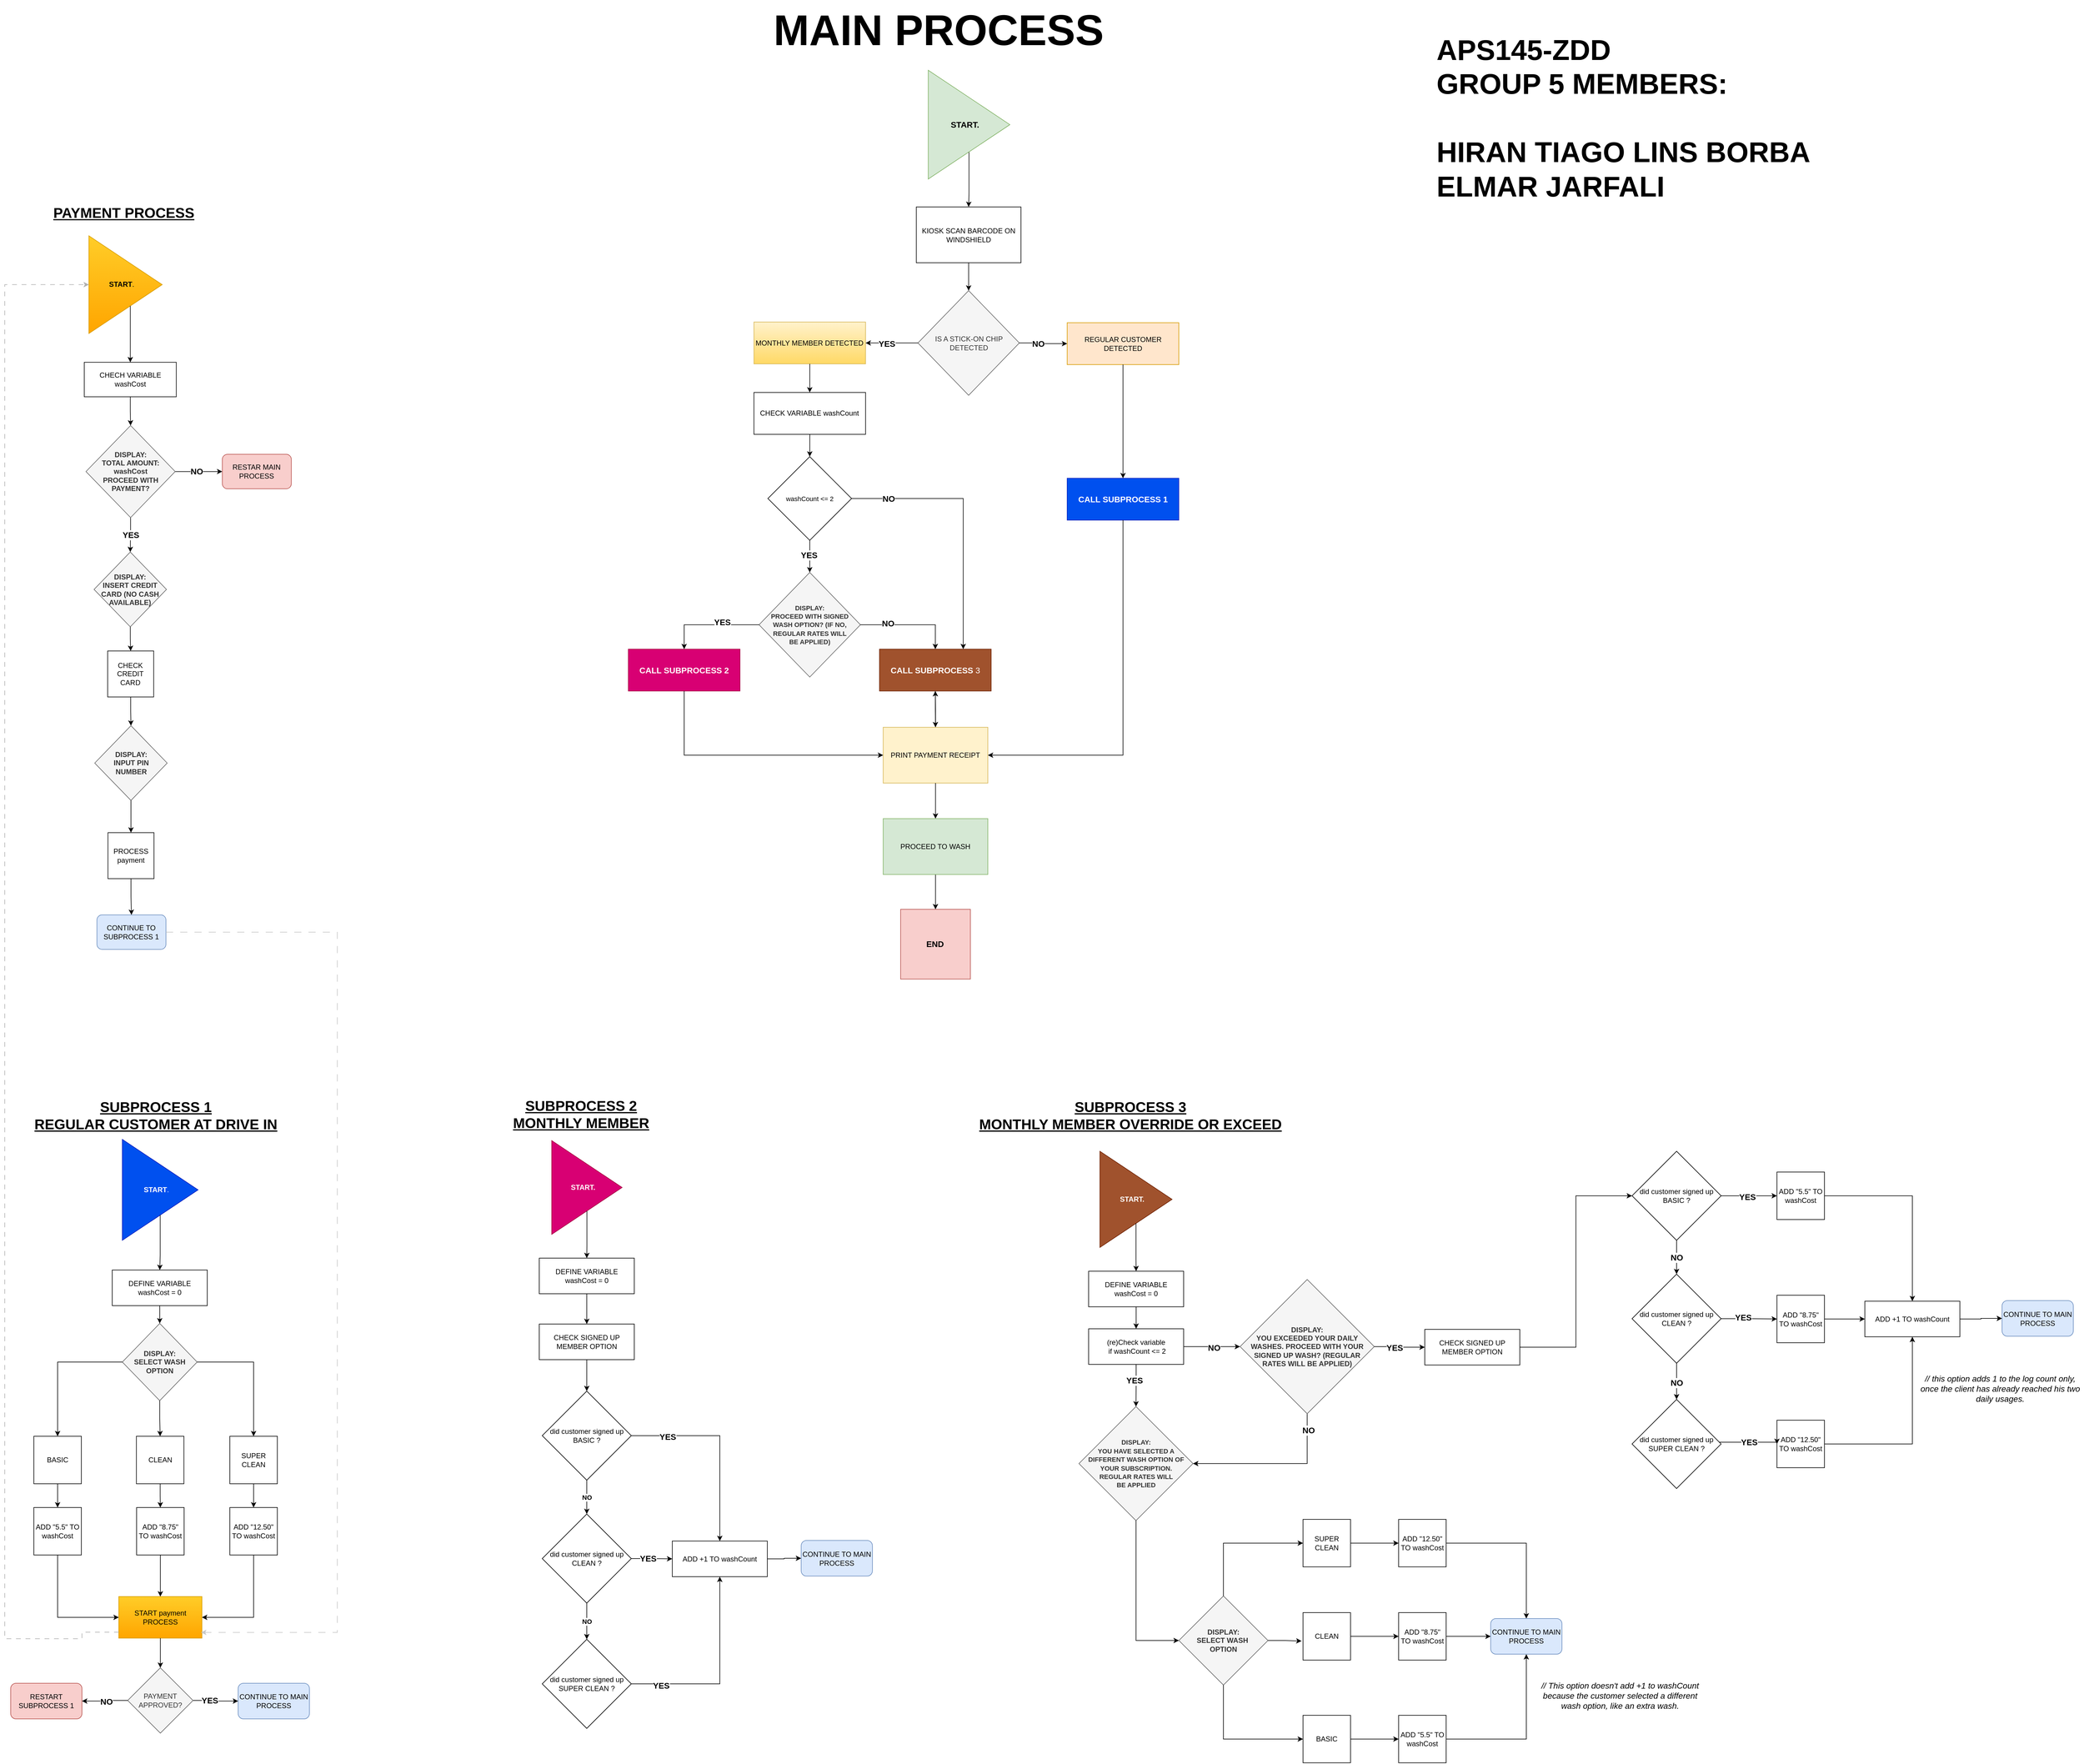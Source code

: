 <mxfile version="21.6.1" type="device">
  <diagram name="Page-1" id="LTXqz4FGeU3r2YCFCqyM">
    <mxGraphModel dx="1122" dy="722" grid="1" gridSize="10" guides="1" tooltips="1" connect="1" arrows="1" fold="1" page="1" pageScale="1" pageWidth="1200" pageHeight="1500" math="0" shadow="0">
      <root>
        <mxCell id="0" />
        <mxCell id="1" parent="0" />
        <mxCell id="xVHsqw0I0k0_TadlD1PF-124" value="" style="group" parent="1" vertex="1" connectable="0">
          <mxGeometry x="50" y="1900" width="503" height="1030" as="geometry" />
        </mxCell>
        <mxCell id="xVHsqw0I0k0_TadlD1PF-43" value="&lt;b&gt;START&lt;/b&gt;.&amp;nbsp; &amp;nbsp;&amp;nbsp;" style="triangle;whiteSpace=wrap;html=1;fillColor=#0050ef;strokeColor=#001DBC;fontColor=#ffffff;" parent="xVHsqw0I0k0_TadlD1PF-124" vertex="1">
          <mxGeometry x="188" y="30" width="127.5" height="170" as="geometry" />
        </mxCell>
        <mxCell id="xVHsqw0I0k0_TadlD1PF-45" value="DEFINE VARIABLE washCost = 0" style="rounded=0;whiteSpace=wrap;html=1;" parent="xVHsqw0I0k0_TadlD1PF-124" vertex="1">
          <mxGeometry x="171" y="250" width="160" height="60" as="geometry" />
        </mxCell>
        <mxCell id="xVHsqw0I0k0_TadlD1PF-123" style="edgeStyle=orthogonalEdgeStyle;rounded=0;orthogonalLoop=1;jettySize=auto;html=1;entryX=0.5;entryY=0;entryDx=0;entryDy=0;" parent="xVHsqw0I0k0_TadlD1PF-124" source="xVHsqw0I0k0_TadlD1PF-43" target="xVHsqw0I0k0_TadlD1PF-45" edge="1">
          <mxGeometry relative="1" as="geometry" />
        </mxCell>
        <mxCell id="xVHsqw0I0k0_TadlD1PF-47" value="&lt;b&gt;DISPLAY:&lt;br&gt;SELECT WASH &lt;br&gt;OPTION&lt;/b&gt;" style="rhombus;whiteSpace=wrap;html=1;fillColor=#f5f5f5;fontColor=#333333;strokeColor=#666666;" parent="xVHsqw0I0k0_TadlD1PF-124" vertex="1">
          <mxGeometry x="188" y="340" width="125.94" height="130" as="geometry" />
        </mxCell>
        <mxCell id="xVHsqw0I0k0_TadlD1PF-63" style="edgeStyle=orthogonalEdgeStyle;rounded=0;orthogonalLoop=1;jettySize=auto;html=1;entryX=0.5;entryY=0;entryDx=0;entryDy=0;" parent="xVHsqw0I0k0_TadlD1PF-124" source="xVHsqw0I0k0_TadlD1PF-45" target="xVHsqw0I0k0_TadlD1PF-47" edge="1">
          <mxGeometry relative="1" as="geometry" />
        </mxCell>
        <mxCell id="xVHsqw0I0k0_TadlD1PF-49" value="BASIC" style="whiteSpace=wrap;html=1;aspect=fixed;" parent="xVHsqw0I0k0_TadlD1PF-124" vertex="1">
          <mxGeometry x="39" y="530" width="80" height="80" as="geometry" />
        </mxCell>
        <mxCell id="xVHsqw0I0k0_TadlD1PF-58" style="edgeStyle=orthogonalEdgeStyle;rounded=0;orthogonalLoop=1;jettySize=auto;html=1;" parent="xVHsqw0I0k0_TadlD1PF-124" source="xVHsqw0I0k0_TadlD1PF-47" target="xVHsqw0I0k0_TadlD1PF-49" edge="1">
          <mxGeometry relative="1" as="geometry" />
        </mxCell>
        <mxCell id="xVHsqw0I0k0_TadlD1PF-50" value="CLEAN" style="whiteSpace=wrap;html=1;aspect=fixed;" parent="xVHsqw0I0k0_TadlD1PF-124" vertex="1">
          <mxGeometry x="211.65" y="530" width="80" height="80" as="geometry" />
        </mxCell>
        <mxCell id="xVHsqw0I0k0_TadlD1PF-59" style="edgeStyle=orthogonalEdgeStyle;rounded=0;orthogonalLoop=1;jettySize=auto;html=1;entryX=0.5;entryY=0;entryDx=0;entryDy=0;" parent="xVHsqw0I0k0_TadlD1PF-124" source="xVHsqw0I0k0_TadlD1PF-47" target="xVHsqw0I0k0_TadlD1PF-50" edge="1">
          <mxGeometry relative="1" as="geometry" />
        </mxCell>
        <mxCell id="xVHsqw0I0k0_TadlD1PF-51" value="SUPER CLEAN" style="whiteSpace=wrap;html=1;aspect=fixed;" parent="xVHsqw0I0k0_TadlD1PF-124" vertex="1">
          <mxGeometry x="369" y="530" width="80" height="80" as="geometry" />
        </mxCell>
        <mxCell id="xVHsqw0I0k0_TadlD1PF-60" style="edgeStyle=orthogonalEdgeStyle;rounded=0;orthogonalLoop=1;jettySize=auto;html=1;" parent="xVHsqw0I0k0_TadlD1PF-124" source="xVHsqw0I0k0_TadlD1PF-47" target="xVHsqw0I0k0_TadlD1PF-51" edge="1">
          <mxGeometry relative="1" as="geometry" />
        </mxCell>
        <mxCell id="xVHsqw0I0k0_TadlD1PF-52" value="ADD &quot;5.5&quot; TO washCost" style="whiteSpace=wrap;html=1;aspect=fixed;" parent="xVHsqw0I0k0_TadlD1PF-124" vertex="1">
          <mxGeometry x="39" y="650" width="80" height="80" as="geometry" />
        </mxCell>
        <mxCell id="xVHsqw0I0k0_TadlD1PF-56" style="edgeStyle=orthogonalEdgeStyle;rounded=0;orthogonalLoop=1;jettySize=auto;html=1;entryX=0.5;entryY=0;entryDx=0;entryDy=0;" parent="xVHsqw0I0k0_TadlD1PF-124" source="xVHsqw0I0k0_TadlD1PF-49" target="xVHsqw0I0k0_TadlD1PF-52" edge="1">
          <mxGeometry relative="1" as="geometry" />
        </mxCell>
        <mxCell id="xVHsqw0I0k0_TadlD1PF-53" value="ADD &quot;8.75&quot; TO washCost" style="whiteSpace=wrap;html=1;aspect=fixed;" parent="xVHsqw0I0k0_TadlD1PF-124" vertex="1">
          <mxGeometry x="212" y="650" width="80" height="80" as="geometry" />
        </mxCell>
        <mxCell id="xVHsqw0I0k0_TadlD1PF-55" style="edgeStyle=orthogonalEdgeStyle;rounded=0;orthogonalLoop=1;jettySize=auto;html=1;entryX=0.5;entryY=0;entryDx=0;entryDy=0;" parent="xVHsqw0I0k0_TadlD1PF-124" source="xVHsqw0I0k0_TadlD1PF-50" target="xVHsqw0I0k0_TadlD1PF-53" edge="1">
          <mxGeometry relative="1" as="geometry" />
        </mxCell>
        <mxCell id="xVHsqw0I0k0_TadlD1PF-54" value="ADD &quot;12.50&quot; TO washCost" style="whiteSpace=wrap;html=1;aspect=fixed;" parent="xVHsqw0I0k0_TadlD1PF-124" vertex="1">
          <mxGeometry x="369" y="650" width="80" height="80" as="geometry" />
        </mxCell>
        <mxCell id="xVHsqw0I0k0_TadlD1PF-57" style="edgeStyle=orthogonalEdgeStyle;rounded=0;orthogonalLoop=1;jettySize=auto;html=1;entryX=0.5;entryY=0;entryDx=0;entryDy=0;" parent="xVHsqw0I0k0_TadlD1PF-124" source="xVHsqw0I0k0_TadlD1PF-51" target="xVHsqw0I0k0_TadlD1PF-54" edge="1">
          <mxGeometry relative="1" as="geometry" />
        </mxCell>
        <mxCell id="xVHsqw0I0k0_TadlD1PF-64" value="START payment PROCESS" style="rounded=0;whiteSpace=wrap;html=1;fillColor=#ffcd28;strokeColor=#d79b00;gradientColor=#ffa500;" parent="xVHsqw0I0k0_TadlD1PF-124" vertex="1">
          <mxGeometry x="182" y="800" width="140" height="70" as="geometry" />
        </mxCell>
        <mxCell id="xVHsqw0I0k0_TadlD1PF-68" style="edgeStyle=orthogonalEdgeStyle;rounded=0;orthogonalLoop=1;jettySize=auto;html=1;entryX=0;entryY=0.5;entryDx=0;entryDy=0;" parent="xVHsqw0I0k0_TadlD1PF-124" source="xVHsqw0I0k0_TadlD1PF-52" target="xVHsqw0I0k0_TadlD1PF-64" edge="1">
          <mxGeometry relative="1" as="geometry">
            <Array as="points">
              <mxPoint x="79" y="835" />
            </Array>
          </mxGeometry>
        </mxCell>
        <mxCell id="xVHsqw0I0k0_TadlD1PF-69" style="edgeStyle=orthogonalEdgeStyle;rounded=0;orthogonalLoop=1;jettySize=auto;html=1;" parent="xVHsqw0I0k0_TadlD1PF-124" source="xVHsqw0I0k0_TadlD1PF-53" target="xVHsqw0I0k0_TadlD1PF-64" edge="1">
          <mxGeometry relative="1" as="geometry" />
        </mxCell>
        <mxCell id="xVHsqw0I0k0_TadlD1PF-70" style="edgeStyle=orthogonalEdgeStyle;rounded=0;orthogonalLoop=1;jettySize=auto;html=1;entryX=1;entryY=0.5;entryDx=0;entryDy=0;" parent="xVHsqw0I0k0_TadlD1PF-124" source="xVHsqw0I0k0_TadlD1PF-54" target="xVHsqw0I0k0_TadlD1PF-64" edge="1">
          <mxGeometry relative="1" as="geometry">
            <Array as="points">
              <mxPoint x="409" y="835" />
            </Array>
          </mxGeometry>
        </mxCell>
        <mxCell id="xVHsqw0I0k0_TadlD1PF-74" value="&lt;b&gt;&lt;font style=&quot;font-size: 24px;&quot;&gt;&lt;u&gt;&lt;font style=&quot;&quot;&gt;S&lt;/font&gt;&lt;font style=&quot;&quot;&gt;UBPROCESS 1&lt;br&gt;REGULAR CUSTOMER AT DRIVE IN&lt;/font&gt;&lt;/u&gt;&lt;/font&gt;&lt;/b&gt;" style="text;html=1;align=center;verticalAlign=middle;resizable=0;points=[];autosize=1;strokeColor=none;fillColor=none;" parent="xVHsqw0I0k0_TadlD1PF-124" vertex="1">
          <mxGeometry x="29" y="-45" width="430" height="70" as="geometry" />
        </mxCell>
        <mxCell id="xVHsqw0I0k0_TadlD1PF-83" value="CONTINUE TO MAIN PROCESS" style="rounded=1;whiteSpace=wrap;html=1;fillColor=#dae8fc;strokeColor=#6c8ebf;" parent="xVHsqw0I0k0_TadlD1PF-124" vertex="1">
          <mxGeometry x="383" y="946" width="120" height="60" as="geometry" />
        </mxCell>
        <mxCell id="xVHsqw0I0k0_TadlD1PF-85" style="edgeStyle=orthogonalEdgeStyle;rounded=0;orthogonalLoop=1;jettySize=auto;html=1;entryX=0;entryY=0.5;entryDx=0;entryDy=0;" parent="xVHsqw0I0k0_TadlD1PF-124" source="xVHsqw0I0k0_TadlD1PF-84" target="xVHsqw0I0k0_TadlD1PF-83" edge="1">
          <mxGeometry relative="1" as="geometry" />
        </mxCell>
        <mxCell id="xVHsqw0I0k0_TadlD1PF-90" value="&lt;font style=&quot;font-size: 14px;&quot;&gt;&lt;b&gt;YES&lt;/b&gt;&lt;/font&gt;" style="edgeLabel;html=1;align=center;verticalAlign=middle;resizable=0;points=[];" parent="xVHsqw0I0k0_TadlD1PF-85" vertex="1" connectable="0">
          <mxGeometry x="-0.269" relative="1" as="geometry">
            <mxPoint as="offset" />
          </mxGeometry>
        </mxCell>
        <mxCell id="xVHsqw0I0k0_TadlD1PF-84" value="PAYMENT APPROVED?" style="rhombus;whiteSpace=wrap;html=1;fillColor=#f5f5f5;fontColor=#333333;strokeColor=#666666;" parent="xVHsqw0I0k0_TadlD1PF-124" vertex="1">
          <mxGeometry x="197" y="920" width="110" height="110" as="geometry" />
        </mxCell>
        <mxCell id="xVHsqw0I0k0_TadlD1PF-88" style="edgeStyle=orthogonalEdgeStyle;rounded=0;orthogonalLoop=1;jettySize=auto;html=1;entryX=0.5;entryY=0;entryDx=0;entryDy=0;" parent="xVHsqw0I0k0_TadlD1PF-124" source="xVHsqw0I0k0_TadlD1PF-64" target="xVHsqw0I0k0_TadlD1PF-84" edge="1">
          <mxGeometry relative="1" as="geometry" />
        </mxCell>
        <mxCell id="xVHsqw0I0k0_TadlD1PF-86" value="RESTART SUBPROCESS 1" style="rounded=1;whiteSpace=wrap;html=1;fillColor=#f8cecc;strokeColor=#b85450;" parent="xVHsqw0I0k0_TadlD1PF-124" vertex="1">
          <mxGeometry y="946" width="120" height="60" as="geometry" />
        </mxCell>
        <mxCell id="xVHsqw0I0k0_TadlD1PF-87" style="edgeStyle=orthogonalEdgeStyle;rounded=0;orthogonalLoop=1;jettySize=auto;html=1;entryX=1;entryY=0.5;entryDx=0;entryDy=0;" parent="xVHsqw0I0k0_TadlD1PF-124" source="xVHsqw0I0k0_TadlD1PF-84" target="xVHsqw0I0k0_TadlD1PF-86" edge="1">
          <mxGeometry relative="1" as="geometry" />
        </mxCell>
        <mxCell id="xVHsqw0I0k0_TadlD1PF-89" value="&lt;b&gt;&lt;font style=&quot;font-size: 14px;&quot;&gt;NO&lt;/font&gt;&lt;/b&gt;" style="edgeLabel;html=1;align=center;verticalAlign=middle;resizable=0;points=[];" parent="xVHsqw0I0k0_TadlD1PF-87" vertex="1" connectable="0">
          <mxGeometry x="-0.073" y="2" relative="1" as="geometry">
            <mxPoint as="offset" />
          </mxGeometry>
        </mxCell>
        <mxCell id="9ZIoakH_FyQM4hklJKBf-96" value="" style="group" parent="1" vertex="1" connectable="0">
          <mxGeometry x="910" y="1892" width="643" height="1030" as="geometry" />
        </mxCell>
        <mxCell id="xVHsqw0I0k0_TadlD1PF-92" value="&lt;b&gt;&lt;font style=&quot;font-size: 24px;&quot;&gt;&lt;u&gt;SUBPROCESS 2&lt;br&gt;MONTHLY MEMBER&lt;/u&gt;&lt;/font&gt;&lt;/b&gt;" style="text;html=1;align=center;verticalAlign=middle;resizable=0;points=[];autosize=1;strokeColor=none;fillColor=none;" parent="9ZIoakH_FyQM4hklJKBf-96" vertex="1">
          <mxGeometry x="-25" y="-39" width="250" height="70" as="geometry" />
        </mxCell>
        <mxCell id="xVHsqw0I0k0_TadlD1PF-93" value="&lt;b&gt;START.&amp;nbsp; &amp;nbsp;&amp;nbsp;&lt;/b&gt;" style="triangle;whiteSpace=wrap;html=1;fillColor=#d80073;strokeColor=#A50040;fontColor=#ffffff;" parent="9ZIoakH_FyQM4hklJKBf-96" vertex="1">
          <mxGeometry x="51" y="40" width="118.5" height="158" as="geometry" />
        </mxCell>
        <mxCell id="xVHsqw0I0k0_TadlD1PF-125" value="DEFINE VARIABLE washCost = 0" style="rounded=0;whiteSpace=wrap;html=1;" parent="9ZIoakH_FyQM4hklJKBf-96" vertex="1">
          <mxGeometry x="30" y="238" width="160" height="60" as="geometry" />
        </mxCell>
        <mxCell id="9ZIoakH_FyQM4hklJKBf-27" style="edgeStyle=orthogonalEdgeStyle;rounded=0;orthogonalLoop=1;jettySize=auto;html=1;entryX=0.5;entryY=0;entryDx=0;entryDy=0;" parent="9ZIoakH_FyQM4hklJKBf-96" source="xVHsqw0I0k0_TadlD1PF-93" target="xVHsqw0I0k0_TadlD1PF-125" edge="1">
          <mxGeometry relative="1" as="geometry" />
        </mxCell>
        <mxCell id="xVHsqw0I0k0_TadlD1PF-130" value="CHECK SIGNED UP MEMBER OPTION" style="rounded=0;whiteSpace=wrap;html=1;" parent="9ZIoakH_FyQM4hklJKBf-96" vertex="1">
          <mxGeometry x="30" y="349" width="160" height="60" as="geometry" />
        </mxCell>
        <mxCell id="xVHsqw0I0k0_TadlD1PF-142" style="edgeStyle=orthogonalEdgeStyle;rounded=0;orthogonalLoop=1;jettySize=auto;html=1;entryX=0.5;entryY=0;entryDx=0;entryDy=0;" parent="9ZIoakH_FyQM4hklJKBf-96" source="xVHsqw0I0k0_TadlD1PF-125" target="xVHsqw0I0k0_TadlD1PF-130" edge="1">
          <mxGeometry relative="1" as="geometry">
            <mxPoint x="110" y="295" as="targetPoint" />
            <Array as="points">
              <mxPoint x="110" y="280" />
              <mxPoint x="111" y="349" />
            </Array>
          </mxGeometry>
        </mxCell>
        <mxCell id="xVHsqw0I0k0_TadlD1PF-131" value="did customer signed up BASIC ?" style="rhombus;whiteSpace=wrap;html=1;" parent="9ZIoakH_FyQM4hklJKBf-96" vertex="1">
          <mxGeometry x="35" y="462" width="150" height="150" as="geometry" />
        </mxCell>
        <mxCell id="9ZIoakH_FyQM4hklJKBf-95" style="edgeStyle=orthogonalEdgeStyle;rounded=0;orthogonalLoop=1;jettySize=auto;html=1;entryX=0.5;entryY=0;entryDx=0;entryDy=0;" parent="9ZIoakH_FyQM4hklJKBf-96" source="xVHsqw0I0k0_TadlD1PF-130" target="xVHsqw0I0k0_TadlD1PF-131" edge="1">
          <mxGeometry relative="1" as="geometry" />
        </mxCell>
        <mxCell id="xVHsqw0I0k0_TadlD1PF-132" value="did customer signed up CLEAN ?" style="rhombus;whiteSpace=wrap;html=1;" parent="9ZIoakH_FyQM4hklJKBf-96" vertex="1">
          <mxGeometry x="35" y="669" width="150" height="150" as="geometry" />
        </mxCell>
        <mxCell id="xVHsqw0I0k0_TadlD1PF-144" value="&lt;b&gt;NO&lt;/b&gt;" style="edgeStyle=orthogonalEdgeStyle;rounded=0;orthogonalLoop=1;jettySize=auto;html=1;entryX=0.5;entryY=0;entryDx=0;entryDy=0;" parent="9ZIoakH_FyQM4hklJKBf-96" source="xVHsqw0I0k0_TadlD1PF-131" target="xVHsqw0I0k0_TadlD1PF-132" edge="1">
          <mxGeometry relative="1" as="geometry">
            <Array as="points">
              <mxPoint x="110" y="632" />
              <mxPoint x="110" y="632" />
            </Array>
          </mxGeometry>
        </mxCell>
        <mxCell id="xVHsqw0I0k0_TadlD1PF-133" value="did customer signed up SUPER CLEAN ?" style="rhombus;whiteSpace=wrap;html=1;" parent="9ZIoakH_FyQM4hklJKBf-96" vertex="1">
          <mxGeometry x="35" y="880" width="150" height="150" as="geometry" />
        </mxCell>
        <mxCell id="xVHsqw0I0k0_TadlD1PF-145" value="&lt;b&gt;NO&lt;/b&gt;" style="edgeStyle=orthogonalEdgeStyle;rounded=0;orthogonalLoop=1;jettySize=auto;html=1;entryX=0.5;entryY=0;entryDx=0;entryDy=0;" parent="9ZIoakH_FyQM4hklJKBf-96" source="xVHsqw0I0k0_TadlD1PF-132" target="xVHsqw0I0k0_TadlD1PF-133" edge="1">
          <mxGeometry relative="1" as="geometry">
            <Array as="points">
              <mxPoint x="110" y="822" />
              <mxPoint x="110" y="822" />
            </Array>
          </mxGeometry>
        </mxCell>
        <mxCell id="xVHsqw0I0k0_TadlD1PF-153" value="ADD +1 TO washCount" style="rounded=0;whiteSpace=wrap;html=1;" parent="9ZIoakH_FyQM4hklJKBf-96" vertex="1">
          <mxGeometry x="254" y="714.5" width="160" height="60" as="geometry" />
        </mxCell>
        <mxCell id="xVHsqw0I0k0_TadlD1PF-137" style="edgeStyle=orthogonalEdgeStyle;rounded=0;orthogonalLoop=1;jettySize=auto;html=1;entryX=0.5;entryY=0;entryDx=0;entryDy=0;" parent="9ZIoakH_FyQM4hklJKBf-96" source="xVHsqw0I0k0_TadlD1PF-131" target="xVHsqw0I0k0_TadlD1PF-153" edge="1">
          <mxGeometry relative="1" as="geometry">
            <mxPoint x="280" y="537" as="targetPoint" />
          </mxGeometry>
        </mxCell>
        <mxCell id="9ZIoakH_FyQM4hklJKBf-29" value="&lt;font style=&quot;font-size: 14px;&quot;&gt;&lt;b&gt;YES&lt;/b&gt;&lt;/font&gt;" style="edgeLabel;html=1;align=center;verticalAlign=middle;resizable=0;points=[];" parent="xVHsqw0I0k0_TadlD1PF-137" vertex="1" connectable="0">
          <mxGeometry x="-0.629" y="-2" relative="1" as="geometry">
            <mxPoint as="offset" />
          </mxGeometry>
        </mxCell>
        <mxCell id="xVHsqw0I0k0_TadlD1PF-138" style="edgeStyle=orthogonalEdgeStyle;rounded=0;orthogonalLoop=1;jettySize=auto;html=1;entryX=0;entryY=0.5;entryDx=0;entryDy=0;" parent="9ZIoakH_FyQM4hklJKBf-96" source="xVHsqw0I0k0_TadlD1PF-132" target="xVHsqw0I0k0_TadlD1PF-153" edge="1">
          <mxGeometry relative="1" as="geometry">
            <mxPoint x="280" y="744" as="targetPoint" />
          </mxGeometry>
        </mxCell>
        <mxCell id="xVHsqw0I0k0_TadlD1PF-148" value="&lt;font style=&quot;font-size: 14px;&quot;&gt;&lt;b&gt;YES&lt;/b&gt;&lt;/font&gt;" style="edgeLabel;html=1;align=center;verticalAlign=middle;resizable=0;points=[];" parent="xVHsqw0I0k0_TadlD1PF-138" vertex="1" connectable="0">
          <mxGeometry x="-0.215" relative="1" as="geometry">
            <mxPoint as="offset" />
          </mxGeometry>
        </mxCell>
        <mxCell id="9ZIoakH_FyQM4hklJKBf-28" style="edgeStyle=orthogonalEdgeStyle;rounded=0;orthogonalLoop=1;jettySize=auto;html=1;entryX=0.5;entryY=1;entryDx=0;entryDy=0;" parent="9ZIoakH_FyQM4hklJKBf-96" source="xVHsqw0I0k0_TadlD1PF-133" target="xVHsqw0I0k0_TadlD1PF-153" edge="1">
          <mxGeometry relative="1" as="geometry" />
        </mxCell>
        <mxCell id="9ZIoakH_FyQM4hklJKBf-30" value="&lt;b&gt;&lt;font style=&quot;font-size: 14px;&quot;&gt;YES&lt;/font&gt;&lt;/b&gt;" style="edgeLabel;html=1;align=center;verticalAlign=middle;resizable=0;points=[];" parent="9ZIoakH_FyQM4hklJKBf-28" vertex="1" connectable="0">
          <mxGeometry x="-0.697" y="-3" relative="1" as="geometry">
            <mxPoint as="offset" />
          </mxGeometry>
        </mxCell>
        <mxCell id="xVHsqw0I0k0_TadlD1PF-157" value="CONTINUE TO MAIN PROCESS" style="rounded=1;whiteSpace=wrap;html=1;fillColor=#dae8fc;strokeColor=#6c8ebf;" parent="9ZIoakH_FyQM4hklJKBf-96" vertex="1">
          <mxGeometry x="471" y="713.5" width="120" height="60" as="geometry" />
        </mxCell>
        <mxCell id="xVHsqw0I0k0_TadlD1PF-158" style="edgeStyle=orthogonalEdgeStyle;rounded=0;orthogonalLoop=1;jettySize=auto;html=1;entryX=0;entryY=0.5;entryDx=0;entryDy=0;" parent="9ZIoakH_FyQM4hklJKBf-96" source="xVHsqw0I0k0_TadlD1PF-153" target="xVHsqw0I0k0_TadlD1PF-157" edge="1">
          <mxGeometry relative="1" as="geometry" />
        </mxCell>
        <mxCell id="9ZIoakH_FyQM4hklJKBf-154" value="" style="group;fillColor=none;" parent="1" vertex="1" connectable="0">
          <mxGeometry x="1090" y="60" width="926.87" height="1600" as="geometry" />
        </mxCell>
        <mxCell id="xVHsqw0I0k0_TadlD1PF-41" value="&lt;b&gt;&lt;font style=&quot;font-size: 72px;&quot;&gt;MAIN PROCESS&lt;/font&gt;&lt;/b&gt;" style="text;html=1;align=center;verticalAlign=middle;resizable=0;points=[];autosize=1;strokeColor=none;fillColor=none;container=0;" parent="9ZIoakH_FyQM4hklJKBf-154" vertex="1">
          <mxGeometry x="232.305" y="-48.164" width="580" height="100" as="geometry" />
        </mxCell>
        <mxCell id="xVHsqw0I0k0_TadlD1PF-76" value="&lt;b&gt;&lt;font style=&quot;font-size: 14px;&quot;&gt;END&lt;/font&gt;&lt;/b&gt;" style="whiteSpace=wrap;html=1;aspect=fixed;fillColor=#f8cecc;strokeColor=#b85450;container=0;" parent="9ZIoakH_FyQM4hklJKBf-154" vertex="1">
          <mxGeometry x="458.442" y="1482.526" width="117.474" height="117.474" as="geometry" />
        </mxCell>
        <mxCell id="xVHsqw0I0k0_TadlD1PF-80" style="edgeStyle=orthogonalEdgeStyle;rounded=0;orthogonalLoop=1;jettySize=auto;html=1;entryX=0.5;entryY=0;entryDx=0;entryDy=0;" parent="9ZIoakH_FyQM4hklJKBf-154" source="xVHsqw0I0k0_TadlD1PF-77" target="xVHsqw0I0k0_TadlD1PF-76" edge="1">
          <mxGeometry relative="1" as="geometry" />
        </mxCell>
        <mxCell id="xVHsqw0I0k0_TadlD1PF-2" value="KIOSK SCAN BARCODE ON WINDSHIELD" style="rounded=0;whiteSpace=wrap;html=1;container=0;" parent="9ZIoakH_FyQM4hklJKBf-154" vertex="1">
          <mxGeometry x="484.874" y="299.559" width="176.211" height="93.979" as="geometry" />
        </mxCell>
        <mxCell id="xVHsqw0I0k0_TadlD1PF-3" value="IS A STICK-ON CHIP DETECTED" style="rhombus;whiteSpace=wrap;html=1;container=0;fillColor=#f5f5f5;fontColor=#333333;strokeColor=#666666;" parent="9ZIoakH_FyQM4hklJKBf-154" vertex="1">
          <mxGeometry x="487.635" y="440.529" width="170.701" height="176.211" as="geometry" />
        </mxCell>
        <mxCell id="xVHsqw0I0k0_TadlD1PF-39" style="edgeStyle=orthogonalEdgeStyle;rounded=0;orthogonalLoop=1;jettySize=auto;html=1;entryX=0.5;entryY=0;entryDx=0;entryDy=0;" parent="9ZIoakH_FyQM4hklJKBf-154" source="xVHsqw0I0k0_TadlD1PF-2" target="xVHsqw0I0k0_TadlD1PF-3" edge="1">
          <mxGeometry relative="1" as="geometry" />
        </mxCell>
        <mxCell id="xVHsqw0I0k0_TadlD1PF-38" style="edgeStyle=orthogonalEdgeStyle;rounded=0;orthogonalLoop=1;jettySize=auto;html=1;entryX=0.5;entryY=0;entryDx=0;entryDy=0;" parent="9ZIoakH_FyQM4hklJKBf-154" source="xVHsqw0I0k0_TadlD1PF-5" target="xVHsqw0I0k0_TadlD1PF-2" edge="1">
          <mxGeometry relative="1" as="geometry" />
        </mxCell>
        <mxCell id="xVHsqw0I0k0_TadlD1PF-5" value="&lt;b&gt;&lt;font style=&quot;font-size: 14px;&quot;&gt;START.&lt;/font&gt;&lt;/b&gt;&amp;nbsp; &amp;nbsp;&amp;nbsp;" style="triangle;whiteSpace=wrap;html=1;fillColor=#d5e8d4;strokeColor=#82b366;container=0;" parent="9ZIoakH_FyQM4hklJKBf-154" vertex="1">
          <mxGeometry x="504.934" y="69.31" width="137.445" height="183.26" as="geometry" />
        </mxCell>
        <mxCell id="xVHsqw0I0k0_TadlD1PF-6" value="REGULAR CUSTOMER DETECTED" style="rounded=0;whiteSpace=wrap;html=1;container=0;fillColor=#ffe6cc;strokeColor=#d79b00;" parent="9ZIoakH_FyQM4hklJKBf-154" vertex="1">
          <mxGeometry x="738.912" y="494.567" width="187.958" height="70.485" as="geometry" />
        </mxCell>
        <mxCell id="xVHsqw0I0k0_TadlD1PF-20" style="edgeStyle=orthogonalEdgeStyle;rounded=0;orthogonalLoop=1;jettySize=auto;html=1;entryX=0;entryY=0.5;entryDx=0;entryDy=0;" parent="9ZIoakH_FyQM4hklJKBf-154" source="xVHsqw0I0k0_TadlD1PF-3" target="xVHsqw0I0k0_TadlD1PF-6" edge="1">
          <mxGeometry relative="1" as="geometry">
            <mxPoint x="763.581" y="528.634" as="targetPoint" />
          </mxGeometry>
        </mxCell>
        <mxCell id="xVHsqw0I0k0_TadlD1PF-21" value="&lt;font style=&quot;font-size: 14px;&quot;&gt;&lt;b&gt;NO&lt;/b&gt;&lt;/font&gt;" style="edgeLabel;html=1;align=center;verticalAlign=middle;resizable=0;points=[];container=0;" parent="xVHsqw0I0k0_TadlD1PF-20" vertex="1" connectable="0">
          <mxGeometry x="-0.233" y="-1" relative="1" as="geometry">
            <mxPoint as="offset" />
          </mxGeometry>
        </mxCell>
        <mxCell id="xVHsqw0I0k0_TadlD1PF-10" value="&lt;b&gt;&lt;font style=&quot;font-size: 14px;&quot;&gt;CALL SUBPROCESS 1&lt;/font&gt;&lt;/b&gt;" style="rounded=0;whiteSpace=wrap;html=1;fillColor=#0050ef;strokeColor=#001DBC;fontColor=#ffffff;container=0;" parent="9ZIoakH_FyQM4hklJKBf-154" vertex="1">
          <mxGeometry x="738.912" y="756.535" width="187.958" height="70.485" as="geometry" />
        </mxCell>
        <mxCell id="xVHsqw0I0k0_TadlD1PF-12" style="edgeStyle=orthogonalEdgeStyle;rounded=0;orthogonalLoop=1;jettySize=auto;html=1;entryX=0.5;entryY=0;entryDx=0;entryDy=0;" parent="9ZIoakH_FyQM4hklJKBf-154" source="xVHsqw0I0k0_TadlD1PF-6" target="xVHsqw0I0k0_TadlD1PF-10" edge="1">
          <mxGeometry relative="1" as="geometry" />
        </mxCell>
        <mxCell id="xVHsqw0I0k0_TadlD1PF-14" value="MONTHLY MEMBER DETECTED" style="rounded=0;whiteSpace=wrap;html=1;container=0;fillColor=#fff2cc;strokeColor=#d6b656;gradientColor=#ffd966;" parent="9ZIoakH_FyQM4hklJKBf-154" vertex="1">
          <mxGeometry x="211.453" y="493.392" width="187.958" height="70.485" as="geometry" />
        </mxCell>
        <mxCell id="xVHsqw0I0k0_TadlD1PF-15" style="edgeStyle=orthogonalEdgeStyle;rounded=0;orthogonalLoop=1;jettySize=auto;html=1;entryX=1;entryY=0.5;entryDx=0;entryDy=0;" parent="9ZIoakH_FyQM4hklJKBf-154" source="xVHsqw0I0k0_TadlD1PF-3" target="xVHsqw0I0k0_TadlD1PF-14" edge="1">
          <mxGeometry relative="1" as="geometry" />
        </mxCell>
        <mxCell id="xVHsqw0I0k0_TadlD1PF-16" value="&lt;b&gt;&lt;font style=&quot;font-size: 14px;&quot;&gt;YES&lt;/font&gt;&lt;/b&gt;" style="edgeLabel;html=1;align=center;verticalAlign=middle;resizable=0;points=[];container=0;" parent="xVHsqw0I0k0_TadlD1PF-15" vertex="1" connectable="0">
          <mxGeometry x="0.201" y="1" relative="1" as="geometry">
            <mxPoint as="offset" />
          </mxGeometry>
        </mxCell>
        <mxCell id="xVHsqw0I0k0_TadlD1PF-23" value="&lt;font style=&quot;font-size: 11px;&quot;&gt;&lt;b&gt;DISPLAY:&lt;br&gt;PROCEED WITH SIGNED &lt;br&gt;WASH OPTION? (IF NO, REGULAR RATES WILL &lt;br&gt;BE APPLIED)&lt;/b&gt;&lt;/font&gt;" style="rhombus;whiteSpace=wrap;html=1;container=0;fillColor=#f5f5f5;fontColor=#333333;strokeColor=#666666;" parent="9ZIoakH_FyQM4hklJKBf-154" vertex="1">
          <mxGeometry x="220.088" y="915.125" width="170.701" height="176.211" as="geometry" />
        </mxCell>
        <mxCell id="xVHsqw0I0k0_TadlD1PF-24" value="&lt;font style=&quot;font-size: 14px;&quot;&gt;&lt;b&gt;&lt;font style=&quot;&quot;&gt;CALL SUBPROCESS &lt;/font&gt;&lt;/b&gt;3&lt;/font&gt;" style="rounded=0;whiteSpace=wrap;html=1;fillColor=#a0522d;strokeColor=#6D1F00;fontColor=#ffffff;container=0;" parent="9ZIoakH_FyQM4hklJKBf-154" vertex="1">
          <mxGeometry x="422.906" y="1044.347" width="187.958" height="70.485" as="geometry" />
        </mxCell>
        <mxCell id="xVHsqw0I0k0_TadlD1PF-28" style="edgeStyle=orthogonalEdgeStyle;rounded=0;orthogonalLoop=1;jettySize=auto;html=1;entryX=0.5;entryY=0;entryDx=0;entryDy=0;" parent="9ZIoakH_FyQM4hklJKBf-154" source="xVHsqw0I0k0_TadlD1PF-23" target="xVHsqw0I0k0_TadlD1PF-24" edge="1">
          <mxGeometry relative="1" as="geometry" />
        </mxCell>
        <mxCell id="9ZIoakH_FyQM4hklJKBf-32" value="&lt;b&gt;&lt;font style=&quot;font-size: 14px;&quot;&gt;NO&lt;/font&gt;&lt;/b&gt;" style="edgeLabel;html=1;align=center;verticalAlign=middle;resizable=0;points=[];container=0;" parent="xVHsqw0I0k0_TadlD1PF-28" vertex="1" connectable="0">
          <mxGeometry x="-0.465" y="2" relative="1" as="geometry">
            <mxPoint x="1" as="offset" />
          </mxGeometry>
        </mxCell>
        <mxCell id="xVHsqw0I0k0_TadlD1PF-25" value="&lt;font style=&quot;font-size: 14px;&quot;&gt;&lt;b&gt;CALL SUBPROCESS 2&lt;/b&gt;&lt;/font&gt;" style="rounded=0;whiteSpace=wrap;html=1;fillColor=#d80073;fontColor=#ffffff;strokeColor=#A50040;container=0;" parent="9ZIoakH_FyQM4hklJKBf-154" vertex="1">
          <mxGeometry y="1044.347" width="187.958" height="70.485" as="geometry" />
        </mxCell>
        <mxCell id="xVHsqw0I0k0_TadlD1PF-29" style="edgeStyle=orthogonalEdgeStyle;rounded=0;orthogonalLoop=1;jettySize=auto;html=1;entryX=0.5;entryY=0;entryDx=0;entryDy=0;" parent="9ZIoakH_FyQM4hklJKBf-154" source="xVHsqw0I0k0_TadlD1PF-23" target="xVHsqw0I0k0_TadlD1PF-25" edge="1">
          <mxGeometry relative="1" as="geometry" />
        </mxCell>
        <mxCell id="9ZIoakH_FyQM4hklJKBf-31" value="&lt;font style=&quot;font-size: 14px;&quot;&gt;&lt;b&gt;YES&lt;/b&gt;&lt;/font&gt;" style="edgeLabel;html=1;align=center;verticalAlign=middle;resizable=0;points=[];container=0;" parent="xVHsqw0I0k0_TadlD1PF-29" vertex="1" connectable="0">
          <mxGeometry x="-0.254" y="-4" relative="1" as="geometry">
            <mxPoint as="offset" />
          </mxGeometry>
        </mxCell>
        <mxCell id="9ZIoakH_FyQM4hklJKBf-153" value="" style="edgeStyle=orthogonalEdgeStyle;rounded=0;orthogonalLoop=1;jettySize=auto;html=1;" parent="9ZIoakH_FyQM4hklJKBf-154" source="xVHsqw0I0k0_TadlD1PF-33" target="xVHsqw0I0k0_TadlD1PF-24" edge="1">
          <mxGeometry relative="1" as="geometry" />
        </mxCell>
        <mxCell id="xVHsqw0I0k0_TadlD1PF-33" value="PRINT PAYMENT RECEIPT" style="rounded=0;whiteSpace=wrap;html=1;fillColor=#fff2cc;strokeColor=#d6b656;container=0;" parent="9ZIoakH_FyQM4hklJKBf-154" vertex="1">
          <mxGeometry x="429.074" y="1175.918" width="176.211" height="93.979" as="geometry" />
        </mxCell>
        <mxCell id="9ZIoakH_FyQM4hklJKBf-44" style="edgeStyle=orthogonalEdgeStyle;rounded=0;orthogonalLoop=1;jettySize=auto;html=1;entryX=1;entryY=0.5;entryDx=0;entryDy=0;" parent="9ZIoakH_FyQM4hklJKBf-154" source="xVHsqw0I0k0_TadlD1PF-10" target="xVHsqw0I0k0_TadlD1PF-33" edge="1">
          <mxGeometry relative="1" as="geometry">
            <Array as="points">
              <mxPoint x="832.891" y="1222.907" />
            </Array>
          </mxGeometry>
        </mxCell>
        <mxCell id="9ZIoakH_FyQM4hklJKBf-45" style="edgeStyle=orthogonalEdgeStyle;rounded=0;orthogonalLoop=1;jettySize=auto;html=1;entryX=0;entryY=0.5;entryDx=0;entryDy=0;" parent="9ZIoakH_FyQM4hklJKBf-154" source="xVHsqw0I0k0_TadlD1PF-25" target="xVHsqw0I0k0_TadlD1PF-33" edge="1">
          <mxGeometry relative="1" as="geometry">
            <Array as="points">
              <mxPoint x="93.979" y="1222.907" />
            </Array>
          </mxGeometry>
        </mxCell>
        <mxCell id="xVHsqw0I0k0_TadlD1PF-36" style="edgeStyle=orthogonalEdgeStyle;rounded=0;orthogonalLoop=1;jettySize=auto;html=1;entryX=0.5;entryY=0;entryDx=0;entryDy=0;" parent="9ZIoakH_FyQM4hklJKBf-154" source="xVHsqw0I0k0_TadlD1PF-24" target="xVHsqw0I0k0_TadlD1PF-33" edge="1">
          <mxGeometry relative="1" as="geometry" />
        </mxCell>
        <mxCell id="xVHsqw0I0k0_TadlD1PF-77" value="PROCEED TO WASH" style="rounded=0;whiteSpace=wrap;html=1;fillColor=#d5e8d4;strokeColor=#82b366;container=0;" parent="9ZIoakH_FyQM4hklJKBf-154" vertex="1">
          <mxGeometry x="429.074" y="1329.809" width="176.211" height="93.979" as="geometry" />
        </mxCell>
        <mxCell id="9ZIoakH_FyQM4hklJKBf-33" value="CHECK VARIABLE washCount" style="rounded=0;whiteSpace=wrap;html=1;container=0;" parent="9ZIoakH_FyQM4hklJKBf-154" vertex="1">
          <mxGeometry x="211.453" y="612.041" width="187.958" height="70.485" as="geometry" />
        </mxCell>
        <mxCell id="xVHsqw0I0k0_TadlD1PF-79" style="edgeStyle=orthogonalEdgeStyle;rounded=0;orthogonalLoop=1;jettySize=auto;html=1;entryX=0.5;entryY=0;entryDx=0;entryDy=0;" parent="9ZIoakH_FyQM4hklJKBf-154" source="xVHsqw0I0k0_TadlD1PF-33" target="xVHsqw0I0k0_TadlD1PF-77" edge="1">
          <mxGeometry relative="1" as="geometry" />
        </mxCell>
        <mxCell id="9ZIoakH_FyQM4hklJKBf-39" style="edgeStyle=orthogonalEdgeStyle;rounded=0;orthogonalLoop=1;jettySize=auto;html=1;entryX=0.75;entryY=0;entryDx=0;entryDy=0;" parent="9ZIoakH_FyQM4hklJKBf-154" source="9ZIoakH_FyQM4hklJKBf-34" target="xVHsqw0I0k0_TadlD1PF-24" edge="1">
          <mxGeometry relative="1" as="geometry" />
        </mxCell>
        <mxCell id="9ZIoakH_FyQM4hklJKBf-40" value="&lt;font style=&quot;font-size: 14px;&quot;&gt;&lt;b&gt;NO&lt;/b&gt;&lt;/font&gt;" style="edgeLabel;html=1;align=center;verticalAlign=middle;resizable=0;points=[];container=0;" parent="9ZIoakH_FyQM4hklJKBf-39" vertex="1" connectable="0">
          <mxGeometry x="-0.722" relative="1" as="geometry">
            <mxPoint as="offset" />
          </mxGeometry>
        </mxCell>
        <mxCell id="9ZIoakH_FyQM4hklJKBf-41" style="edgeStyle=orthogonalEdgeStyle;rounded=0;orthogonalLoop=1;jettySize=auto;html=1;entryX=0.5;entryY=0;entryDx=0;entryDy=0;" parent="9ZIoakH_FyQM4hklJKBf-154" source="9ZIoakH_FyQM4hklJKBf-34" target="xVHsqw0I0k0_TadlD1PF-23" edge="1">
          <mxGeometry relative="1" as="geometry" />
        </mxCell>
        <mxCell id="9ZIoakH_FyQM4hklJKBf-42" value="&lt;b&gt;&lt;font style=&quot;font-size: 14px;&quot;&gt;YES&lt;/font&gt;&lt;/b&gt;" style="edgeLabel;html=1;align=center;verticalAlign=middle;resizable=0;points=[];container=0;" parent="9ZIoakH_FyQM4hklJKBf-41" vertex="1" connectable="0">
          <mxGeometry x="-0.087" y="-2" relative="1" as="geometry">
            <mxPoint as="offset" />
          </mxGeometry>
        </mxCell>
        <mxCell id="9ZIoakH_FyQM4hklJKBf-34" value="&lt;font style=&quot;font-size: 11px;&quot;&gt;washCount &amp;lt;= 2&lt;/font&gt;" style="rhombus;whiteSpace=wrap;html=1;container=0;" parent="9ZIoakH_FyQM4hklJKBf-154" vertex="1">
          <mxGeometry x="234.948" y="720.117" width="140.969" height="140.969" as="geometry" />
        </mxCell>
        <mxCell id="9ZIoakH_FyQM4hklJKBf-35" style="edgeStyle=orthogonalEdgeStyle;rounded=0;orthogonalLoop=1;jettySize=auto;html=1;entryX=0.5;entryY=0;entryDx=0;entryDy=0;" parent="9ZIoakH_FyQM4hklJKBf-154" source="xVHsqw0I0k0_TadlD1PF-14" target="9ZIoakH_FyQM4hklJKBf-33" edge="1">
          <mxGeometry relative="1" as="geometry" />
        </mxCell>
        <mxCell id="9ZIoakH_FyQM4hklJKBf-36" style="edgeStyle=orthogonalEdgeStyle;rounded=0;orthogonalLoop=1;jettySize=auto;html=1;entryX=0.5;entryY=0;entryDx=0;entryDy=0;" parent="9ZIoakH_FyQM4hklJKBf-154" source="9ZIoakH_FyQM4hklJKBf-33" target="9ZIoakH_FyQM4hklJKBf-34" edge="1">
          <mxGeometry relative="1" as="geometry" />
        </mxCell>
        <mxCell id="yiwDRgRXwIkbEOtySxnL-5" value="" style="group" parent="1" vertex="1" connectable="0">
          <mxGeometry x="1670" y="1855" width="1853" height="1125" as="geometry" />
        </mxCell>
        <mxCell id="9ZIoakH_FyQM4hklJKBf-46" value="&lt;b&gt;&lt;font style=&quot;font-size: 24px;&quot;&gt;&lt;u&gt;SUBPROCESS 3&lt;br&gt;MONTHLY MEMBER OVERRIDE OR EXCEED&lt;/u&gt;&lt;/font&gt;&lt;/b&gt;" style="text;html=1;align=center;verticalAlign=middle;resizable=0;points=[];autosize=1;strokeColor=none;fillColor=none;" parent="yiwDRgRXwIkbEOtySxnL-5" vertex="1">
          <mxGeometry width="530" height="70" as="geometry" />
        </mxCell>
        <mxCell id="9ZIoakH_FyQM4hklJKBf-48" value="&lt;b&gt;START.&amp;nbsp; &amp;nbsp;&amp;nbsp;&lt;/b&gt;" style="triangle;whiteSpace=wrap;html=1;fillColor=#a0522d;strokeColor=#6D1F00;fontColor=#ffffff;" parent="yiwDRgRXwIkbEOtySxnL-5" vertex="1">
          <mxGeometry x="214" y="95" width="121.5" height="162" as="geometry" />
        </mxCell>
        <mxCell id="9ZIoakH_FyQM4hklJKBf-50" value="DEFINE VARIABLE washCost = 0" style="rounded=0;whiteSpace=wrap;html=1;" parent="yiwDRgRXwIkbEOtySxnL-5" vertex="1">
          <mxGeometry x="195" y="297" width="160" height="60" as="geometry" />
        </mxCell>
        <mxCell id="9ZIoakH_FyQM4hklJKBf-47" style="edgeStyle=orthogonalEdgeStyle;rounded=0;orthogonalLoop=1;jettySize=auto;html=1;entryX=0.5;entryY=0;entryDx=0;entryDy=0;" parent="yiwDRgRXwIkbEOtySxnL-5" source="9ZIoakH_FyQM4hklJKBf-48" target="9ZIoakH_FyQM4hklJKBf-50" edge="1">
          <mxGeometry relative="1" as="geometry" />
        </mxCell>
        <mxCell id="9ZIoakH_FyQM4hklJKBf-60" value="did customer signed up BASIC ?" style="rhombus;whiteSpace=wrap;html=1;" parent="yiwDRgRXwIkbEOtySxnL-5" vertex="1">
          <mxGeometry x="1110" y="95" width="150" height="150" as="geometry" />
        </mxCell>
        <mxCell id="9ZIoakH_FyQM4hklJKBf-64" value="did customer signed up CLEAN ?" style="rhombus;whiteSpace=wrap;html=1;" parent="yiwDRgRXwIkbEOtySxnL-5" vertex="1">
          <mxGeometry x="1110" y="302" width="150" height="150" as="geometry" />
        </mxCell>
        <mxCell id="9ZIoakH_FyQM4hklJKBf-59" value="&lt;b&gt;&lt;font style=&quot;font-size: 14px;&quot;&gt;NO&lt;/font&gt;&lt;/b&gt;" style="edgeStyle=orthogonalEdgeStyle;rounded=0;orthogonalLoop=1;jettySize=auto;html=1;entryX=0.5;entryY=0;entryDx=0;entryDy=0;" parent="yiwDRgRXwIkbEOtySxnL-5" source="9ZIoakH_FyQM4hklJKBf-60" target="9ZIoakH_FyQM4hklJKBf-64" edge="1">
          <mxGeometry relative="1" as="geometry">
            <Array as="points">
              <mxPoint x="1185" y="265" />
              <mxPoint x="1185" y="265" />
            </Array>
          </mxGeometry>
        </mxCell>
        <mxCell id="9ZIoakH_FyQM4hklJKBf-67" value="did customer signed up SUPER CLEAN ?" style="rhombus;whiteSpace=wrap;html=1;" parent="yiwDRgRXwIkbEOtySxnL-5" vertex="1">
          <mxGeometry x="1110" y="513" width="150" height="150" as="geometry" />
        </mxCell>
        <mxCell id="9ZIoakH_FyQM4hklJKBf-63" value="&lt;b&gt;&lt;font style=&quot;font-size: 14px;&quot;&gt;NO&lt;/font&gt;&lt;/b&gt;" style="edgeStyle=orthogonalEdgeStyle;rounded=0;orthogonalLoop=1;jettySize=auto;html=1;entryX=0.5;entryY=0;entryDx=0;entryDy=0;" parent="yiwDRgRXwIkbEOtySxnL-5" source="9ZIoakH_FyQM4hklJKBf-64" target="9ZIoakH_FyQM4hklJKBf-67" edge="1">
          <mxGeometry x="0.082" relative="1" as="geometry">
            <Array as="points">
              <mxPoint x="1185" y="455" />
              <mxPoint x="1185" y="455" />
            </Array>
            <mxPoint as="offset" />
          </mxGeometry>
        </mxCell>
        <mxCell id="9ZIoakH_FyQM4hklJKBf-69" value="ADD +1 TO washCount" style="rounded=0;whiteSpace=wrap;html=1;" parent="yiwDRgRXwIkbEOtySxnL-5" vertex="1">
          <mxGeometry x="1502" y="347.5" width="160" height="60" as="geometry" />
        </mxCell>
        <mxCell id="9ZIoakH_FyQM4hklJKBf-70" value="CONTINUE TO MAIN PROCESS" style="rounded=1;whiteSpace=wrap;html=1;fillColor=#dae8fc;strokeColor=#6c8ebf;" parent="yiwDRgRXwIkbEOtySxnL-5" vertex="1">
          <mxGeometry x="1733" y="346.5" width="120" height="60" as="geometry" />
        </mxCell>
        <mxCell id="9ZIoakH_FyQM4hklJKBf-68" style="edgeStyle=orthogonalEdgeStyle;rounded=0;orthogonalLoop=1;jettySize=auto;html=1;entryX=0;entryY=0.5;entryDx=0;entryDy=0;" parent="yiwDRgRXwIkbEOtySxnL-5" source="9ZIoakH_FyQM4hklJKBf-69" target="9ZIoakH_FyQM4hklJKBf-70" edge="1">
          <mxGeometry relative="1" as="geometry" />
        </mxCell>
        <mxCell id="9ZIoakH_FyQM4hklJKBf-106" style="edgeStyle=orthogonalEdgeStyle;rounded=0;orthogonalLoop=1;jettySize=auto;html=1;" parent="yiwDRgRXwIkbEOtySxnL-5" source="9ZIoakH_FyQM4hklJKBf-99" target="9ZIoakH_FyQM4hklJKBf-69" edge="1">
          <mxGeometry relative="1" as="geometry" />
        </mxCell>
        <mxCell id="9ZIoakH_FyQM4hklJKBf-99" value="ADD &quot;5.5&quot; TO washCost" style="whiteSpace=wrap;html=1;aspect=fixed;" parent="yiwDRgRXwIkbEOtySxnL-5" vertex="1">
          <mxGeometry x="1354" y="130" width="80" height="80" as="geometry" />
        </mxCell>
        <mxCell id="9ZIoakH_FyQM4hklJKBf-104" style="edgeStyle=orthogonalEdgeStyle;rounded=0;orthogonalLoop=1;jettySize=auto;html=1;entryX=0;entryY=0.5;entryDx=0;entryDy=0;" parent="yiwDRgRXwIkbEOtySxnL-5" source="9ZIoakH_FyQM4hklJKBf-60" target="9ZIoakH_FyQM4hklJKBf-99" edge="1">
          <mxGeometry relative="1" as="geometry" />
        </mxCell>
        <mxCell id="9ZIoakH_FyQM4hklJKBf-115" value="&lt;b&gt;&lt;font style=&quot;font-size: 14px;&quot;&gt;YES&lt;/font&gt;&lt;/b&gt;" style="edgeLabel;html=1;align=center;verticalAlign=middle;resizable=0;points=[];" parent="9ZIoakH_FyQM4hklJKBf-104" vertex="1" connectable="0">
          <mxGeometry x="-0.069" y="-2" relative="1" as="geometry">
            <mxPoint as="offset" />
          </mxGeometry>
        </mxCell>
        <mxCell id="9ZIoakH_FyQM4hklJKBf-107" style="edgeStyle=orthogonalEdgeStyle;rounded=0;orthogonalLoop=1;jettySize=auto;html=1;entryX=0;entryY=0.5;entryDx=0;entryDy=0;" parent="yiwDRgRXwIkbEOtySxnL-5" source="9ZIoakH_FyQM4hklJKBf-100" target="9ZIoakH_FyQM4hklJKBf-69" edge="1">
          <mxGeometry relative="1" as="geometry" />
        </mxCell>
        <mxCell id="9ZIoakH_FyQM4hklJKBf-100" value="ADD &quot;8.75&quot; TO washCost" style="whiteSpace=wrap;html=1;aspect=fixed;" parent="yiwDRgRXwIkbEOtySxnL-5" vertex="1">
          <mxGeometry x="1354" y="337.5" width="80" height="80" as="geometry" />
        </mxCell>
        <mxCell id="9ZIoakH_FyQM4hklJKBf-103" style="edgeStyle=orthogonalEdgeStyle;rounded=0;orthogonalLoop=1;jettySize=auto;html=1;entryX=0;entryY=0.5;entryDx=0;entryDy=0;" parent="yiwDRgRXwIkbEOtySxnL-5" source="9ZIoakH_FyQM4hklJKBf-64" target="9ZIoakH_FyQM4hklJKBf-100" edge="1">
          <mxGeometry relative="1" as="geometry" />
        </mxCell>
        <mxCell id="9ZIoakH_FyQM4hklJKBf-116" value="&lt;font style=&quot;font-size: 14px;&quot;&gt;&lt;b&gt;YES&lt;/b&gt;&lt;/font&gt;" style="edgeLabel;html=1;align=center;verticalAlign=middle;resizable=0;points=[];" parent="9ZIoakH_FyQM4hklJKBf-103" vertex="1" connectable="0">
          <mxGeometry x="-0.215" y="2" relative="1" as="geometry">
            <mxPoint as="offset" />
          </mxGeometry>
        </mxCell>
        <mxCell id="9ZIoakH_FyQM4hklJKBf-110" style="edgeStyle=orthogonalEdgeStyle;rounded=0;orthogonalLoop=1;jettySize=auto;html=1;entryX=0.5;entryY=1;entryDx=0;entryDy=0;" parent="yiwDRgRXwIkbEOtySxnL-5" source="9ZIoakH_FyQM4hklJKBf-101" target="9ZIoakH_FyQM4hklJKBf-69" edge="1">
          <mxGeometry relative="1" as="geometry" />
        </mxCell>
        <mxCell id="9ZIoakH_FyQM4hklJKBf-101" value="ADD &quot;12.50&quot; TO washCost" style="whiteSpace=wrap;html=1;aspect=fixed;" parent="yiwDRgRXwIkbEOtySxnL-5" vertex="1">
          <mxGeometry x="1354" y="548" width="80" height="80" as="geometry" />
        </mxCell>
        <mxCell id="9ZIoakH_FyQM4hklJKBf-102" value="&lt;b&gt;&lt;font style=&quot;font-size: 14px;&quot;&gt;YES&lt;/font&gt;&lt;/b&gt;" style="edgeStyle=orthogonalEdgeStyle;rounded=0;orthogonalLoop=1;jettySize=auto;html=1;entryX=0;entryY=0.5;entryDx=0;entryDy=0;" parent="yiwDRgRXwIkbEOtySxnL-5" source="9ZIoakH_FyQM4hklJKBf-67" target="9ZIoakH_FyQM4hklJKBf-101" edge="1">
          <mxGeometry relative="1" as="geometry">
            <Array as="points">
              <mxPoint x="1354" y="585" />
            </Array>
          </mxGeometry>
        </mxCell>
        <mxCell id="9ZIoakH_FyQM4hklJKBf-112" value="&lt;font style=&quot;font-size: 11px;&quot;&gt;&lt;b&gt;DISPLAY:&lt;br&gt;YOU HAVE SELECTED A &lt;br&gt;DIFFERENT WASH OPTION OF &lt;br&gt;YOUR SUBSCRIPTION. &lt;br&gt;REGULAR RATES WILL &lt;br&gt;BE APPLIED&lt;/b&gt;&lt;br&gt;&lt;/font&gt;" style="rhombus;whiteSpace=wrap;html=1;fillColor=#f5f5f5;fontColor=#333333;strokeColor=#666666;" parent="yiwDRgRXwIkbEOtySxnL-5" vertex="1">
          <mxGeometry x="178.75" y="525" width="192" height="192" as="geometry" />
        </mxCell>
        <mxCell id="9ZIoakH_FyQM4hklJKBf-117" value="&lt;b&gt;DISPLAY:&lt;br&gt;SELECT WASH&amp;nbsp;&lt;br&gt;OPTION&lt;/b&gt;" style="rhombus;whiteSpace=wrap;html=1;fillColor=#f5f5f5;fontColor=#333333;strokeColor=#666666;" parent="yiwDRgRXwIkbEOtySxnL-5" vertex="1">
          <mxGeometry x="347" y="844" width="150" height="150" as="geometry" />
        </mxCell>
        <mxCell id="MdQ8T-4K6LYKRLkmuWS0-14" style="edgeStyle=orthogonalEdgeStyle;rounded=0;orthogonalLoop=1;jettySize=auto;html=1;entryX=0;entryY=0.5;entryDx=0;entryDy=0;" parent="yiwDRgRXwIkbEOtySxnL-5" source="9ZIoakH_FyQM4hklJKBf-112" target="9ZIoakH_FyQM4hklJKBf-117" edge="1">
          <mxGeometry relative="1" as="geometry" />
        </mxCell>
        <mxCell id="9ZIoakH_FyQM4hklJKBf-120" value="BASIC" style="whiteSpace=wrap;html=1;aspect=fixed;rotation=0;" parent="yiwDRgRXwIkbEOtySxnL-5" vertex="1">
          <mxGeometry x="556" y="1045" width="80" height="80" as="geometry" />
        </mxCell>
        <mxCell id="9ZIoakH_FyQM4hklJKBf-143" style="edgeStyle=orthogonalEdgeStyle;rounded=0;orthogonalLoop=1;jettySize=auto;html=1;entryX=0;entryY=0.5;entryDx=0;entryDy=0;" parent="yiwDRgRXwIkbEOtySxnL-5" source="9ZIoakH_FyQM4hklJKBf-117" target="9ZIoakH_FyQM4hklJKBf-120" edge="1">
          <mxGeometry relative="1" as="geometry">
            <Array as="points">
              <mxPoint x="422" y="1085" />
            </Array>
          </mxGeometry>
        </mxCell>
        <mxCell id="9ZIoakH_FyQM4hklJKBf-121" value="CLEAN" style="whiteSpace=wrap;html=1;aspect=fixed;rotation=0;" parent="yiwDRgRXwIkbEOtySxnL-5" vertex="1">
          <mxGeometry x="556" y="872" width="80" height="80" as="geometry" />
        </mxCell>
        <mxCell id="9ZIoakH_FyQM4hklJKBf-135" style="edgeStyle=orthogonalEdgeStyle;rounded=0;orthogonalLoop=1;jettySize=auto;html=1;entryX=-0.031;entryY=0.599;entryDx=0;entryDy=0;entryPerimeter=0;" parent="yiwDRgRXwIkbEOtySxnL-5" source="9ZIoakH_FyQM4hklJKBf-117" target="9ZIoakH_FyQM4hklJKBf-121" edge="1">
          <mxGeometry relative="1" as="geometry" />
        </mxCell>
        <mxCell id="9ZIoakH_FyQM4hklJKBf-122" value="SUPER CLEAN" style="whiteSpace=wrap;html=1;aspect=fixed;rotation=0;" parent="yiwDRgRXwIkbEOtySxnL-5" vertex="1">
          <mxGeometry x="556" y="715" width="80" height="80" as="geometry" />
        </mxCell>
        <mxCell id="9ZIoakH_FyQM4hklJKBf-144" style="edgeStyle=orthogonalEdgeStyle;rounded=0;orthogonalLoop=1;jettySize=auto;html=1;entryX=0;entryY=0.5;entryDx=0;entryDy=0;" parent="yiwDRgRXwIkbEOtySxnL-5" source="9ZIoakH_FyQM4hklJKBf-117" target="9ZIoakH_FyQM4hklJKBf-122" edge="1">
          <mxGeometry relative="1" as="geometry">
            <Array as="points">
              <mxPoint x="422" y="755" />
            </Array>
          </mxGeometry>
        </mxCell>
        <mxCell id="9ZIoakH_FyQM4hklJKBf-123" value="ADD &quot;12.50&quot; TO washCost" style="whiteSpace=wrap;html=1;aspect=fixed;rotation=0;" parent="yiwDRgRXwIkbEOtySxnL-5" vertex="1">
          <mxGeometry x="717" y="715" width="80" height="80" as="geometry" />
        </mxCell>
        <mxCell id="9ZIoakH_FyQM4hklJKBf-137" style="edgeStyle=orthogonalEdgeStyle;rounded=0;orthogonalLoop=1;jettySize=auto;html=1;entryX=0;entryY=0.5;entryDx=0;entryDy=0;" parent="yiwDRgRXwIkbEOtySxnL-5" source="9ZIoakH_FyQM4hklJKBf-122" target="9ZIoakH_FyQM4hklJKBf-123" edge="1">
          <mxGeometry relative="1" as="geometry" />
        </mxCell>
        <mxCell id="9ZIoakH_FyQM4hklJKBf-124" value="ADD &quot;8.75&quot; TO washCost" style="whiteSpace=wrap;html=1;aspect=fixed;rotation=0;" parent="yiwDRgRXwIkbEOtySxnL-5" vertex="1">
          <mxGeometry x="717" y="872" width="80" height="80" as="geometry" />
        </mxCell>
        <mxCell id="9ZIoakH_FyQM4hklJKBf-138" style="edgeStyle=orthogonalEdgeStyle;rounded=0;orthogonalLoop=1;jettySize=auto;html=1;entryX=0;entryY=0.5;entryDx=0;entryDy=0;" parent="yiwDRgRXwIkbEOtySxnL-5" source="9ZIoakH_FyQM4hklJKBf-121" target="9ZIoakH_FyQM4hklJKBf-124" edge="1">
          <mxGeometry relative="1" as="geometry" />
        </mxCell>
        <mxCell id="9ZIoakH_FyQM4hklJKBf-125" value="ADD &quot;5.5&quot; TO washCost" style="whiteSpace=wrap;html=1;aspect=fixed;rotation=0;" parent="yiwDRgRXwIkbEOtySxnL-5" vertex="1">
          <mxGeometry x="717" y="1045" width="80" height="80" as="geometry" />
        </mxCell>
        <mxCell id="9ZIoakH_FyQM4hklJKBf-139" style="edgeStyle=orthogonalEdgeStyle;rounded=0;orthogonalLoop=1;jettySize=auto;html=1;entryX=0;entryY=0.5;entryDx=0;entryDy=0;" parent="yiwDRgRXwIkbEOtySxnL-5" source="9ZIoakH_FyQM4hklJKBf-120" target="9ZIoakH_FyQM4hklJKBf-125" edge="1">
          <mxGeometry relative="1" as="geometry" />
        </mxCell>
        <mxCell id="9ZIoakH_FyQM4hklJKBf-140" style="edgeStyle=orthogonalEdgeStyle;rounded=0;orthogonalLoop=1;jettySize=auto;html=1;entryX=0.5;entryY=0;entryDx=0;entryDy=0;" parent="yiwDRgRXwIkbEOtySxnL-5" source="9ZIoakH_FyQM4hklJKBf-123" target="9ZIoakH_FyQM4hklJKBf-148" edge="1">
          <mxGeometry relative="1" as="geometry">
            <mxPoint x="945" y="889" as="targetPoint" />
          </mxGeometry>
        </mxCell>
        <mxCell id="9ZIoakH_FyQM4hklJKBf-142" style="edgeStyle=orthogonalEdgeStyle;rounded=0;orthogonalLoop=1;jettySize=auto;html=1;entryX=0.5;entryY=1;entryDx=0;entryDy=0;" parent="yiwDRgRXwIkbEOtySxnL-5" source="9ZIoakH_FyQM4hklJKBf-125" target="9ZIoakH_FyQM4hklJKBf-148" edge="1">
          <mxGeometry relative="1" as="geometry">
            <mxPoint x="945" y="949" as="targetPoint" />
          </mxGeometry>
        </mxCell>
        <mxCell id="9ZIoakH_FyQM4hklJKBf-148" value="CONTINUE TO MAIN PROCESS" style="rounded=1;whiteSpace=wrap;html=1;fillColor=#dae8fc;strokeColor=#6c8ebf;" parent="yiwDRgRXwIkbEOtySxnL-5" vertex="1">
          <mxGeometry x="872" y="882" width="120" height="60" as="geometry" />
        </mxCell>
        <mxCell id="MdQ8T-4K6LYKRLkmuWS0-17" style="edgeStyle=orthogonalEdgeStyle;rounded=0;orthogonalLoop=1;jettySize=auto;html=1;entryX=0;entryY=0.5;entryDx=0;entryDy=0;" parent="yiwDRgRXwIkbEOtySxnL-5" source="9ZIoakH_FyQM4hklJKBf-124" target="9ZIoakH_FyQM4hklJKBf-148" edge="1">
          <mxGeometry relative="1" as="geometry" />
        </mxCell>
        <mxCell id="MdQ8T-4K6LYKRLkmuWS0-12" style="edgeStyle=orthogonalEdgeStyle;rounded=0;orthogonalLoop=1;jettySize=auto;html=1;entryX=0.5;entryY=0;entryDx=0;entryDy=0;" parent="yiwDRgRXwIkbEOtySxnL-5" source="MdQ8T-4K6LYKRLkmuWS0-1" target="9ZIoakH_FyQM4hklJKBf-112" edge="1">
          <mxGeometry relative="1" as="geometry" />
        </mxCell>
        <mxCell id="MdQ8T-4K6LYKRLkmuWS0-13" value="&lt;b&gt;&lt;font style=&quot;font-size: 14px;&quot;&gt;YES&lt;/font&gt;&lt;/b&gt;" style="edgeLabel;html=1;align=center;verticalAlign=middle;resizable=0;points=[];" parent="MdQ8T-4K6LYKRLkmuWS0-12" vertex="1" connectable="0">
          <mxGeometry x="-0.251" y="-3" relative="1" as="geometry">
            <mxPoint as="offset" />
          </mxGeometry>
        </mxCell>
        <mxCell id="MdQ8T-4K6LYKRLkmuWS0-1" value="(re)Check variable&lt;br&gt;&amp;nbsp;if washCount &amp;lt;= 2" style="rounded=0;whiteSpace=wrap;html=1;" parent="yiwDRgRXwIkbEOtySxnL-5" vertex="1">
          <mxGeometry x="195" y="394" width="160" height="60" as="geometry" />
        </mxCell>
        <mxCell id="MdQ8T-4K6LYKRLkmuWS0-5" style="edgeStyle=orthogonalEdgeStyle;rounded=0;orthogonalLoop=1;jettySize=auto;html=1;entryX=0.5;entryY=0;entryDx=0;entryDy=0;" parent="yiwDRgRXwIkbEOtySxnL-5" source="9ZIoakH_FyQM4hklJKBf-50" target="MdQ8T-4K6LYKRLkmuWS0-1" edge="1">
          <mxGeometry relative="1" as="geometry" />
        </mxCell>
        <mxCell id="MdQ8T-4K6LYKRLkmuWS0-15" style="edgeStyle=orthogonalEdgeStyle;rounded=0;orthogonalLoop=1;jettySize=auto;html=1;entryX=1;entryY=0.5;entryDx=0;entryDy=0;" parent="yiwDRgRXwIkbEOtySxnL-5" source="MdQ8T-4K6LYKRLkmuWS0-7" target="9ZIoakH_FyQM4hklJKBf-112" edge="1">
          <mxGeometry relative="1" as="geometry">
            <Array as="points">
              <mxPoint x="563" y="621" />
            </Array>
          </mxGeometry>
        </mxCell>
        <mxCell id="MdQ8T-4K6LYKRLkmuWS0-16" value="&lt;font style=&quot;font-size: 14px;&quot;&gt;&lt;b&gt;NO&lt;/b&gt;&lt;/font&gt;" style="edgeLabel;html=1;align=center;verticalAlign=middle;resizable=0;points=[];" parent="MdQ8T-4K6LYKRLkmuWS0-15" vertex="1" connectable="0">
          <mxGeometry x="-0.8" y="2" relative="1" as="geometry">
            <mxPoint as="offset" />
          </mxGeometry>
        </mxCell>
        <mxCell id="MdQ8T-4K6LYKRLkmuWS0-7" value="&lt;b&gt;DISPLAY:&lt;br&gt;YOU EXCEEDED YOUR DAILY WASHES. PROCEED WITH YOUR SIGNED UP WASH? (REGULAR &lt;br&gt;RATES WILL BE APPLIED)&lt;/b&gt;" style="rhombus;whiteSpace=wrap;html=1;fillColor=#f5f5f5;fontColor=#333333;strokeColor=#666666;" parent="yiwDRgRXwIkbEOtySxnL-5" vertex="1">
          <mxGeometry x="450" y="311" width="226" height="226" as="geometry" />
        </mxCell>
        <mxCell id="MdQ8T-4K6LYKRLkmuWS0-18" value="&lt;i&gt;&lt;font style=&quot;font-size: 14px;&quot;&gt;// This option doesn&#39;t add +1 to washCount because the customer selected a different wash option, like an extra wash.&lt;/font&gt;&lt;/i&gt;" style="text;html=1;strokeColor=none;fillColor=none;align=center;verticalAlign=middle;whiteSpace=wrap;rounded=0;" parent="yiwDRgRXwIkbEOtySxnL-5" vertex="1">
          <mxGeometry x="950" y="952" width="280" height="120" as="geometry" />
        </mxCell>
        <mxCell id="MdQ8T-4K6LYKRLkmuWS0-8" style="edgeStyle=orthogonalEdgeStyle;rounded=0;orthogonalLoop=1;jettySize=auto;html=1;entryX=0;entryY=0.5;entryDx=0;entryDy=0;" parent="yiwDRgRXwIkbEOtySxnL-5" source="MdQ8T-4K6LYKRLkmuWS0-1" target="MdQ8T-4K6LYKRLkmuWS0-7" edge="1">
          <mxGeometry relative="1" as="geometry" />
        </mxCell>
        <mxCell id="MdQ8T-4K6LYKRLkmuWS0-9" value="&lt;b&gt;&lt;font style=&quot;font-size: 14px;&quot;&gt;NO&lt;/font&gt;&lt;/b&gt;" style="edgeLabel;html=1;align=center;verticalAlign=middle;resizable=0;points=[];" parent="MdQ8T-4K6LYKRLkmuWS0-8" vertex="1" connectable="0">
          <mxGeometry x="0.077" y="-2" relative="1" as="geometry">
            <mxPoint as="offset" />
          </mxGeometry>
        </mxCell>
        <mxCell id="yiwDRgRXwIkbEOtySxnL-3" style="edgeStyle=orthogonalEdgeStyle;rounded=0;orthogonalLoop=1;jettySize=auto;html=1;entryX=0;entryY=0.5;entryDx=0;entryDy=0;" parent="yiwDRgRXwIkbEOtySxnL-5" source="yiwDRgRXwIkbEOtySxnL-1" target="9ZIoakH_FyQM4hklJKBf-60" edge="1">
          <mxGeometry relative="1" as="geometry" />
        </mxCell>
        <mxCell id="yiwDRgRXwIkbEOtySxnL-1" value="CHECK SIGNED UP MEMBER OPTION" style="rounded=0;whiteSpace=wrap;html=1;" parent="yiwDRgRXwIkbEOtySxnL-5" vertex="1">
          <mxGeometry x="761" y="395" width="160" height="60" as="geometry" />
        </mxCell>
        <mxCell id="yiwDRgRXwIkbEOtySxnL-2" style="edgeStyle=orthogonalEdgeStyle;rounded=0;orthogonalLoop=1;jettySize=auto;html=1;entryX=0;entryY=0.5;entryDx=0;entryDy=0;" parent="yiwDRgRXwIkbEOtySxnL-5" source="MdQ8T-4K6LYKRLkmuWS0-7" target="yiwDRgRXwIkbEOtySxnL-1" edge="1">
          <mxGeometry relative="1" as="geometry" />
        </mxCell>
        <mxCell id="yiwDRgRXwIkbEOtySxnL-4" value="&lt;b&gt;&lt;font style=&quot;font-size: 14px;&quot;&gt;YES&lt;/font&gt;&lt;/b&gt;" style="edgeLabel;html=1;align=center;verticalAlign=middle;resizable=0;points=[];" parent="yiwDRgRXwIkbEOtySxnL-2" vertex="1" connectable="0">
          <mxGeometry x="-0.217" y="-2" relative="1" as="geometry">
            <mxPoint as="offset" />
          </mxGeometry>
        </mxCell>
        <mxCell id="yiwDRgRXwIkbEOtySxnL-63" value="&lt;font style=&quot;font-size: 14px;&quot;&gt;&lt;i&gt;&lt;font style=&quot;&quot;&gt;//&amp;nbsp;&lt;/font&gt;&lt;/i&gt;&lt;i&gt;this option adds 1 to the log count only, once the client has already reached his two daily usages.&lt;/i&gt;&lt;/font&gt;" style="text;html=1;strokeColor=none;fillColor=none;align=center;verticalAlign=middle;whiteSpace=wrap;rounded=0;" parent="yiwDRgRXwIkbEOtySxnL-5" vertex="1">
          <mxGeometry x="1590" y="435" width="280" height="120" as="geometry" />
        </mxCell>
        <mxCell id="yiwDRgRXwIkbEOtySxnL-107" value="" style="group" parent="1" vertex="1" connectable="0">
          <mxGeometry x="110" y="350" width="412.57" height="1260" as="geometry" />
        </mxCell>
        <mxCell id="yiwDRgRXwIkbEOtySxnL-65" value="&lt;b&gt;START&lt;/b&gt;.&amp;nbsp; &amp;nbsp;&amp;nbsp;" style="triangle;whiteSpace=wrap;html=1;fillColor=#ffcd28;strokeColor=#d79b00;gradientColor=#ffa500;" parent="yiwDRgRXwIkbEOtySxnL-107" vertex="1">
          <mxGeometry x="71.667" y="58.109" width="123.48" height="164.643" as="geometry" />
        </mxCell>
        <mxCell id="yiwDRgRXwIkbEOtySxnL-66" value="CHECH VARIABLE washCost" style="rounded=0;whiteSpace=wrap;html=1;" parent="yiwDRgRXwIkbEOtySxnL-107" vertex="1">
          <mxGeometry x="63.89" y="271.176" width="154.956" height="58.109" as="geometry" />
        </mxCell>
        <mxCell id="yiwDRgRXwIkbEOtySxnL-67" style="edgeStyle=orthogonalEdgeStyle;rounded=0;orthogonalLoop=1;jettySize=auto;html=1;entryX=0.5;entryY=0;entryDx=0;entryDy=0;" parent="yiwDRgRXwIkbEOtySxnL-107" source="yiwDRgRXwIkbEOtySxnL-65" target="yiwDRgRXwIkbEOtySxnL-66" edge="1">
          <mxGeometry relative="1" as="geometry">
            <Array as="points">
              <mxPoint x="141.397" y="271.176" />
              <mxPoint x="141.397" y="271.176" />
            </Array>
          </mxGeometry>
        </mxCell>
        <mxCell id="yiwDRgRXwIkbEOtySxnL-68" value="&lt;b&gt;DISPLAY:&lt;br&gt;INSERT CREDIT CARD (NO CASH AVAILABLE)&lt;br&gt;&lt;/b&gt;" style="rhombus;whiteSpace=wrap;html=1;fillColor=#f5f5f5;fontColor=#333333;strokeColor=#666666;" parent="yiwDRgRXwIkbEOtySxnL-107" vertex="1">
          <mxGeometry x="80.383" y="590.776" width="121.97" height="125.903" as="geometry" />
        </mxCell>
        <mxCell id="yiwDRgRXwIkbEOtySxnL-72" value="CHECK CREDIT CARD" style="whiteSpace=wrap;html=1;aspect=fixed;" parent="yiwDRgRXwIkbEOtySxnL-107" vertex="1">
          <mxGeometry x="103.288" y="757.356" width="77.478" height="77.478" as="geometry" />
        </mxCell>
        <mxCell id="yiwDRgRXwIkbEOtySxnL-73" style="edgeStyle=orthogonalEdgeStyle;rounded=0;orthogonalLoop=1;jettySize=auto;html=1;entryX=0.5;entryY=0;entryDx=0;entryDy=0;" parent="yiwDRgRXwIkbEOtySxnL-107" source="yiwDRgRXwIkbEOtySxnL-68" target="yiwDRgRXwIkbEOtySxnL-72" edge="1">
          <mxGeometry relative="1" as="geometry" />
        </mxCell>
        <mxCell id="yiwDRgRXwIkbEOtySxnL-86" value="&lt;span style=&quot;font-size: 24px;&quot;&gt;&lt;b&gt;&lt;u&gt;PAYMENT PROCESS&lt;/u&gt;&lt;/b&gt;&lt;/span&gt;" style="text;html=1;align=center;verticalAlign=middle;resizable=0;points=[];autosize=1;strokeColor=none;fillColor=none;" parent="yiwDRgRXwIkbEOtySxnL-107" vertex="1">
          <mxGeometry width="260" height="40" as="geometry" />
        </mxCell>
        <mxCell id="yiwDRgRXwIkbEOtySxnL-97" value="&lt;b&gt;&lt;font style=&quot;font-size: 14px;&quot;&gt;YES&lt;/font&gt;&lt;/b&gt;" style="edgeStyle=orthogonalEdgeStyle;rounded=0;orthogonalLoop=1;jettySize=auto;html=1;entryX=0.5;entryY=0;entryDx=0;entryDy=0;" parent="yiwDRgRXwIkbEOtySxnL-107" source="yiwDRgRXwIkbEOtySxnL-95" target="yiwDRgRXwIkbEOtySxnL-68" edge="1">
          <mxGeometry relative="1" as="geometry">
            <Array as="points">
              <mxPoint x="141.397" y="552.037" />
              <mxPoint x="141.397" y="552.037" />
            </Array>
          </mxGeometry>
        </mxCell>
        <mxCell id="yiwDRgRXwIkbEOtySxnL-98" style="edgeStyle=orthogonalEdgeStyle;rounded=0;orthogonalLoop=1;jettySize=auto;html=1;" parent="yiwDRgRXwIkbEOtySxnL-107" source="yiwDRgRXwIkbEOtySxnL-95" edge="1">
          <mxGeometry relative="1" as="geometry">
            <mxPoint x="296.353" y="455.188" as="targetPoint" />
          </mxGeometry>
        </mxCell>
        <mxCell id="yiwDRgRXwIkbEOtySxnL-99" value="&lt;b&gt;&lt;font style=&quot;font-size: 14px;&quot;&gt;NO&lt;/font&gt;&lt;/b&gt;" style="edgeLabel;html=1;align=center;verticalAlign=middle;resizable=0;points=[];" parent="yiwDRgRXwIkbEOtySxnL-98" vertex="1" connectable="0">
          <mxGeometry x="-0.117" relative="1" as="geometry">
            <mxPoint as="offset" />
          </mxGeometry>
        </mxCell>
        <mxCell id="yiwDRgRXwIkbEOtySxnL-95" value="&lt;b&gt;DISPLAY:&lt;br&gt;TOTAL AMOUNT:&lt;br&gt;washCost&lt;br&gt;PROCEED WITH PAYMENT?&lt;br&gt;&lt;/b&gt;" style="rhombus;whiteSpace=wrap;html=1;fillColor=#f5f5f5;fontColor=#333333;strokeColor=#666666;" parent="yiwDRgRXwIkbEOtySxnL-107" vertex="1">
          <mxGeometry x="66.825" y="377.709" width="150.113" height="154.958" as="geometry" />
        </mxCell>
        <mxCell id="yiwDRgRXwIkbEOtySxnL-96" style="edgeStyle=orthogonalEdgeStyle;rounded=0;orthogonalLoop=1;jettySize=auto;html=1;entryX=0.5;entryY=0;entryDx=0;entryDy=0;" parent="yiwDRgRXwIkbEOtySxnL-107" source="yiwDRgRXwIkbEOtySxnL-66" target="yiwDRgRXwIkbEOtySxnL-95" edge="1">
          <mxGeometry relative="1" as="geometry" />
        </mxCell>
        <mxCell id="yiwDRgRXwIkbEOtySxnL-100" value="RESTAR MAIN PROCESS" style="rounded=1;whiteSpace=wrap;html=1;fillColor=#f8cecc;strokeColor=#b85450;" parent="yiwDRgRXwIkbEOtySxnL-107" vertex="1">
          <mxGeometry x="296.353" y="426.134" width="116.217" height="58.109" as="geometry" />
        </mxCell>
        <mxCell id="yiwDRgRXwIkbEOtySxnL-101" value="&lt;b&gt;DISPLAY:&lt;br&gt;INPUT PIN &lt;br&gt;NUMBER&lt;br&gt;&lt;/b&gt;" style="rhombus;whiteSpace=wrap;html=1;fillColor=#f5f5f5;fontColor=#333333;strokeColor=#666666;" parent="yiwDRgRXwIkbEOtySxnL-107" vertex="1">
          <mxGeometry x="81.526" y="883.259" width="121.97" height="125.903" as="geometry" />
        </mxCell>
        <mxCell id="yiwDRgRXwIkbEOtySxnL-102" style="edgeStyle=orthogonalEdgeStyle;rounded=0;orthogonalLoop=1;jettySize=auto;html=1;entryX=0.5;entryY=0;entryDx=0;entryDy=0;" parent="yiwDRgRXwIkbEOtySxnL-107" source="yiwDRgRXwIkbEOtySxnL-72" target="yiwDRgRXwIkbEOtySxnL-101" edge="1">
          <mxGeometry relative="1" as="geometry" />
        </mxCell>
        <mxCell id="yiwDRgRXwIkbEOtySxnL-103" value="PROCESS&lt;br&gt;payment" style="whiteSpace=wrap;html=1;aspect=fixed;" parent="yiwDRgRXwIkbEOtySxnL-107" vertex="1">
          <mxGeometry x="103.772" y="1063.397" width="77.478" height="77.478" as="geometry" />
        </mxCell>
        <mxCell id="yiwDRgRXwIkbEOtySxnL-104" style="edgeStyle=orthogonalEdgeStyle;rounded=0;orthogonalLoop=1;jettySize=auto;html=1;entryX=0.5;entryY=0;entryDx=0;entryDy=0;" parent="yiwDRgRXwIkbEOtySxnL-107" source="yiwDRgRXwIkbEOtySxnL-101" target="yiwDRgRXwIkbEOtySxnL-103" edge="1">
          <mxGeometry relative="1" as="geometry" />
        </mxCell>
        <mxCell id="yiwDRgRXwIkbEOtySxnL-105" value="CONTINUE TO SUBPROCESS 1" style="rounded=1;whiteSpace=wrap;html=1;fillColor=#dae8fc;strokeColor=#6c8ebf;" parent="yiwDRgRXwIkbEOtySxnL-107" vertex="1">
          <mxGeometry x="85.226" y="1201.891" width="116.217" height="58.109" as="geometry" />
        </mxCell>
        <mxCell id="yiwDRgRXwIkbEOtySxnL-106" style="edgeStyle=orthogonalEdgeStyle;rounded=0;orthogonalLoop=1;jettySize=auto;html=1;entryX=0.5;entryY=0;entryDx=0;entryDy=0;" parent="yiwDRgRXwIkbEOtySxnL-107" source="yiwDRgRXwIkbEOtySxnL-103" target="yiwDRgRXwIkbEOtySxnL-105" edge="1">
          <mxGeometry relative="1" as="geometry" />
        </mxCell>
        <mxCell id="yiwDRgRXwIkbEOtySxnL-108" style="edgeStyle=orthogonalEdgeStyle;rounded=0;orthogonalLoop=1;jettySize=auto;html=1;entryX=0;entryY=0.5;entryDx=0;entryDy=0;dashed=1;dashPattern=8 8;fillColor=#f5f5f5;strokeColor=#b0b0b0;" parent="1" source="xVHsqw0I0k0_TadlD1PF-64" target="yiwDRgRXwIkbEOtySxnL-65" edge="1">
          <mxGeometry relative="1" as="geometry">
            <mxPoint x="100.0" y="2770" as="targetPoint" />
            <Array as="points">
              <mxPoint x="170" y="2760" />
              <mxPoint x="170" y="2771" />
              <mxPoint x="40" y="2771" />
              <mxPoint x="40" y="490" />
            </Array>
          </mxGeometry>
        </mxCell>
        <mxCell id="yiwDRgRXwIkbEOtySxnL-109" style="edgeStyle=orthogonalEdgeStyle;rounded=0;orthogonalLoop=1;jettySize=auto;html=1;dashed=1;dashPattern=12 12;fillColor=#f5f5f5;strokeColor=#c7c7c7;entryX=0.989;entryY=0.863;entryDx=0;entryDy=0;entryPerimeter=0;" parent="1" source="yiwDRgRXwIkbEOtySxnL-105" target="xVHsqw0I0k0_TadlD1PF-64" edge="1">
          <mxGeometry relative="1" as="geometry">
            <mxPoint x="410" y="2760" as="targetPoint" />
            <Array as="points">
              <mxPoint x="600" y="1581" />
              <mxPoint x="600" y="2760" />
            </Array>
          </mxGeometry>
        </mxCell>
        <mxCell id="sL0BZf1noa_vFK0a2wfR-1" value="&lt;div style=&quot;text-align: left;&quot;&gt;&lt;span style=&quot;background-color: initial;&quot;&gt;&lt;b&gt;&lt;font style=&quot;font-size: 48px;&quot;&gt;APS145-ZDD&lt;/font&gt;&lt;/b&gt;&lt;/span&gt;&lt;/div&gt;&lt;div style=&quot;text-align: left;&quot;&gt;&lt;span style=&quot;background-color: initial;&quot;&gt;&lt;b&gt;&lt;font style=&quot;font-size: 48px;&quot;&gt;GROUP 5 MEMBERS:&lt;/font&gt;&lt;/b&gt;&lt;/span&gt;&lt;/div&gt;&lt;div style=&quot;text-align: left;&quot;&gt;&lt;span style=&quot;background-color: initial;&quot;&gt;&lt;b&gt;&lt;font style=&quot;font-size: 48px;&quot;&gt;&lt;br&gt;&lt;/font&gt;&lt;/b&gt;&lt;/span&gt;&lt;/div&gt;&lt;div style=&quot;text-align: left;&quot;&gt;&lt;span style=&quot;background-color: initial;&quot;&gt;&lt;b&gt;&lt;font style=&quot;font-size: 48px;&quot;&gt;HIRAN TIAGO LINS BORBA&lt;/font&gt;&lt;/b&gt;&lt;/span&gt;&lt;/div&gt;&lt;div style=&quot;text-align: left;&quot;&gt;&lt;span style=&quot;background-color: initial;&quot;&gt;&lt;b&gt;&lt;font style=&quot;font-size: 48px;&quot;&gt;ELMAR JARFALI&lt;/font&gt;&lt;/b&gt;&lt;/span&gt;&lt;/div&gt;" style="text;html=1;align=center;verticalAlign=middle;resizable=0;points=[];autosize=1;strokeColor=none;fillColor=none;" vertex="1" parent="1">
          <mxGeometry x="2440" y="60" width="650" height="300" as="geometry" />
        </mxCell>
      </root>
    </mxGraphModel>
  </diagram>
</mxfile>
